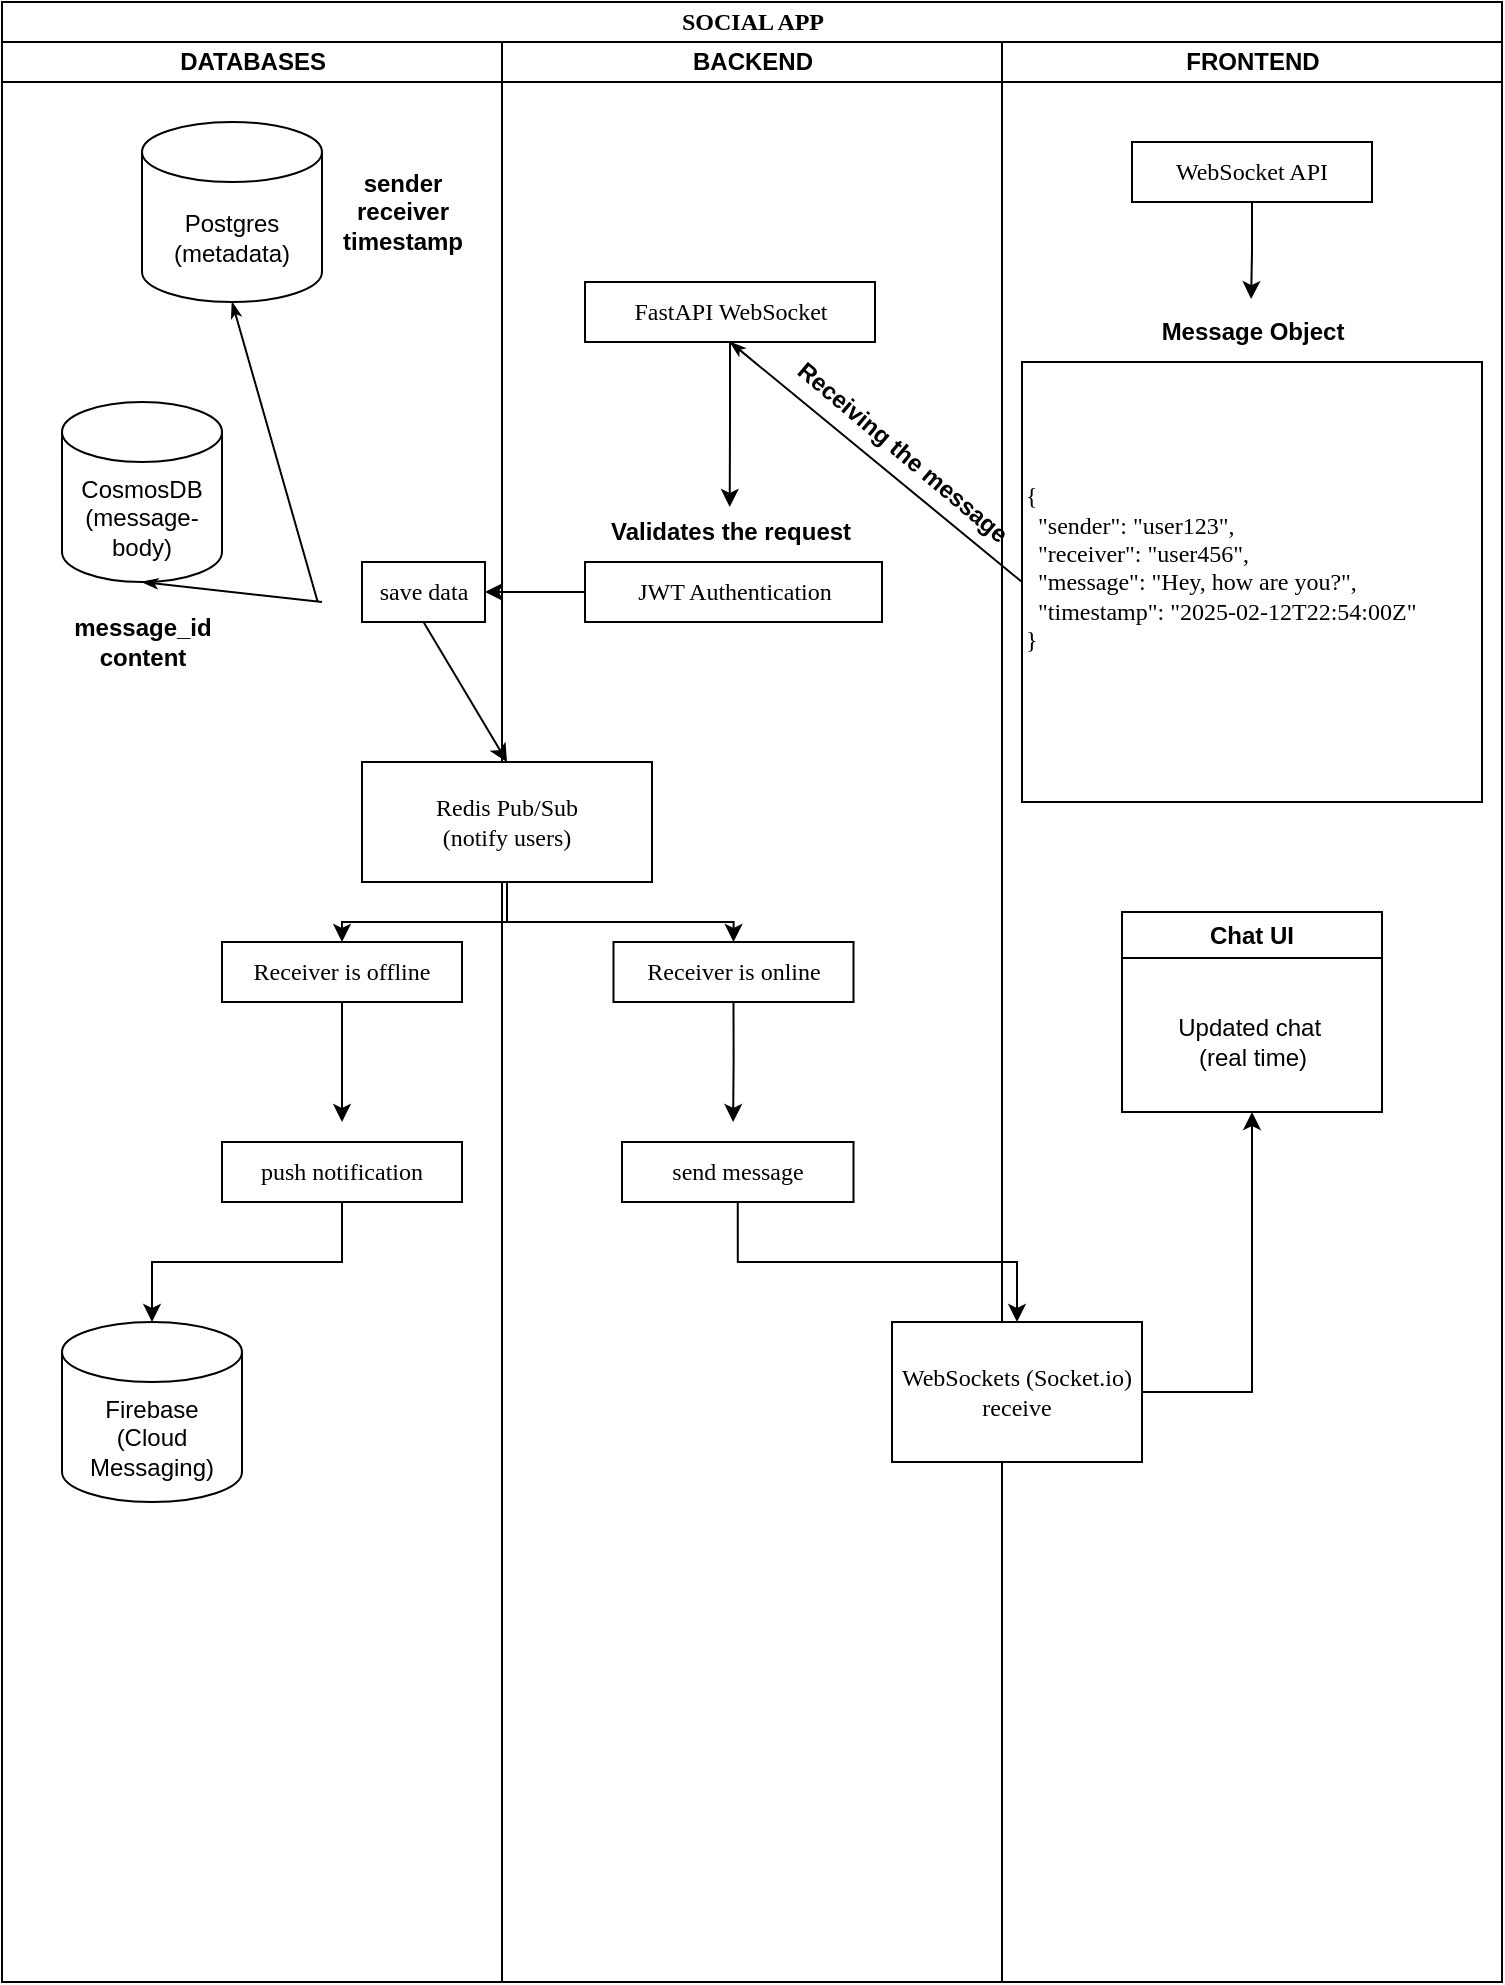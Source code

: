 <mxfile version="26.0.12">
  <diagram name="Page-1" id="0783ab3e-0a74-02c8-0abd-f7b4e66b4bec">
    <mxGraphModel dx="1985" dy="857" grid="1" gridSize="10" guides="1" tooltips="1" connect="1" arrows="1" fold="1" page="1" pageScale="1" pageWidth="850" pageHeight="1100" background="none" math="0" shadow="0">
      <root>
        <mxCell id="0" />
        <mxCell id="1" parent="0" />
        <mxCell id="1c1d494c118603dd-1" value="SOCIAL APP" style="swimlane;html=1;childLayout=stackLayout;startSize=20;rounded=0;shadow=0;comic=0;labelBackgroundColor=none;strokeWidth=1;fontFamily=Verdana;fontSize=12;align=center;" parent="1" vertex="1">
          <mxGeometry x="40" y="20" width="750" height="990" as="geometry" />
        </mxCell>
        <mxCell id="1c1d494c118603dd-2" value="DATABASES" style="swimlane;html=1;startSize=20;" parent="1c1d494c118603dd-1" vertex="1">
          <mxGeometry y="20" width="250" height="970" as="geometry" />
        </mxCell>
        <mxCell id="9cDfr85fsHuK26jGcrTP-3" value="Postgres (metadata)" style="shape=cylinder3;whiteSpace=wrap;html=1;boundedLbl=1;backgroundOutline=1;size=15;" vertex="1" parent="1c1d494c118603dd-2">
          <mxGeometry x="70" y="40" width="90" height="90" as="geometry" />
        </mxCell>
        <mxCell id="9cDfr85fsHuK26jGcrTP-5" value="CosmosDB&lt;div&gt;(message-body)&lt;/div&gt;" style="shape=cylinder3;whiteSpace=wrap;html=1;boundedLbl=1;backgroundOutline=1;size=15;" vertex="1" parent="1c1d494c118603dd-2">
          <mxGeometry x="30" y="180" width="80" height="90" as="geometry" />
        </mxCell>
        <mxCell id="9cDfr85fsHuK26jGcrTP-33" style="edgeStyle=none;rounded=0;html=1;labelBackgroundColor=none;startArrow=none;startFill=0;startSize=5;endArrow=classicThin;endFill=1;endSize=5;jettySize=auto;orthogonalLoop=1;strokeWidth=1;fontFamily=Verdana;fontSize=12;entryX=0.5;entryY=1;entryDx=0;entryDy=0;exitX=-0.025;exitY=0.653;exitDx=0;exitDy=0;exitPerimeter=0;entryPerimeter=0;" edge="1" parent="1c1d494c118603dd-2" target="9cDfr85fsHuK26jGcrTP-3">
          <mxGeometry relative="1" as="geometry">
            <mxPoint x="157.75" y="279.59" as="sourcePoint" />
            <mxPoint x="90" y="240" as="targetPoint" />
          </mxGeometry>
        </mxCell>
        <mxCell id="9cDfr85fsHuK26jGcrTP-37" value="save data" style="rounded=0;whiteSpace=wrap;html=1;shadow=0;comic=0;labelBackgroundColor=none;strokeWidth=1;fontFamily=Verdana;fontSize=12;align=center;arcSize=50;" vertex="1" parent="1c1d494c118603dd-2">
          <mxGeometry x="180" y="260" width="61.5" height="30" as="geometry" />
        </mxCell>
        <mxCell id="9cDfr85fsHuK26jGcrTP-43" value="Firebase&lt;div&gt;(Cloud Messaging)&lt;/div&gt;" style="shape=cylinder3;whiteSpace=wrap;html=1;boundedLbl=1;backgroundOutline=1;size=15;" vertex="1" parent="1c1d494c118603dd-2">
          <mxGeometry x="30" y="640" width="90" height="90" as="geometry" />
        </mxCell>
        <mxCell id="9cDfr85fsHuK26jGcrTP-45" style="edgeStyle=orthogonalEdgeStyle;rounded=0;orthogonalLoop=1;jettySize=auto;html=1;exitX=0.5;exitY=1;exitDx=0;exitDy=0;" edge="1" parent="1c1d494c118603dd-2" source="9cDfr85fsHuK26jGcrTP-44">
          <mxGeometry relative="1" as="geometry">
            <mxPoint x="170" y="540" as="targetPoint" />
          </mxGeometry>
        </mxCell>
        <mxCell id="9cDfr85fsHuK26jGcrTP-44" value="&lt;div&gt;Receiver is offline&lt;/div&gt;" style="rounded=0;whiteSpace=wrap;html=1;shadow=0;comic=0;labelBackgroundColor=none;strokeWidth=1;fontFamily=Verdana;fontSize=12;align=center;arcSize=50;" vertex="1" parent="1c1d494c118603dd-2">
          <mxGeometry x="110" y="450" width="120" height="30" as="geometry" />
        </mxCell>
        <mxCell id="9cDfr85fsHuK26jGcrTP-46" value="&lt;div&gt;push notification&lt;/div&gt;" style="rounded=0;whiteSpace=wrap;html=1;shadow=0;comic=0;labelBackgroundColor=none;strokeWidth=1;fontFamily=Verdana;fontSize=12;align=center;arcSize=50;" vertex="1" parent="1c1d494c118603dd-2">
          <mxGeometry x="110" y="550" width="120" height="30" as="geometry" />
        </mxCell>
        <mxCell id="9cDfr85fsHuK26jGcrTP-47" style="edgeStyle=orthogonalEdgeStyle;rounded=0;orthogonalLoop=1;jettySize=auto;html=1;exitX=0.5;exitY=1;exitDx=0;exitDy=0;entryX=0.5;entryY=0;entryDx=0;entryDy=0;entryPerimeter=0;" edge="1" parent="1c1d494c118603dd-2" source="9cDfr85fsHuK26jGcrTP-46" target="9cDfr85fsHuK26jGcrTP-43">
          <mxGeometry relative="1" as="geometry" />
        </mxCell>
        <mxCell id="9cDfr85fsHuK26jGcrTP-61" value="&lt;b&gt;&lt;font&gt;message_id&lt;/font&gt;&lt;/b&gt;&lt;div&gt;&lt;b&gt;&lt;font&gt;content&lt;/font&gt;&lt;/b&gt;&lt;/div&gt;" style="text;html=1;align=center;verticalAlign=middle;resizable=0;points=[];autosize=1;strokeColor=none;fillColor=none;" vertex="1" parent="1c1d494c118603dd-2">
          <mxGeometry x="25" y="280" width="90" height="40" as="geometry" />
        </mxCell>
        <mxCell id="9cDfr85fsHuK26jGcrTP-62" value="&lt;b&gt;sender&lt;/b&gt;&lt;div&gt;&lt;b&gt;receiver&lt;/b&gt;&lt;/div&gt;&lt;div&gt;&lt;b&gt;timestamp&lt;/b&gt;&lt;/div&gt;" style="text;html=1;align=center;verticalAlign=middle;resizable=0;points=[];autosize=1;strokeColor=none;fillColor=none;" vertex="1" parent="1c1d494c118603dd-2">
          <mxGeometry x="160" y="55" width="80" height="60" as="geometry" />
        </mxCell>
        <mxCell id="1c1d494c118603dd-3" value="BACKEND" style="swimlane;html=1;startSize=20;" parent="1c1d494c118603dd-1" vertex="1">
          <mxGeometry x="250" y="20" width="250" height="970" as="geometry" />
        </mxCell>
        <mxCell id="9cDfr85fsHuK26jGcrTP-2" value="FastAPI WebSocket" style="rounded=0;whiteSpace=wrap;html=1;shadow=0;comic=0;labelBackgroundColor=none;strokeWidth=1;fontFamily=Verdana;fontSize=12;align=center;arcSize=50;" vertex="1" parent="1c1d494c118603dd-3">
          <mxGeometry x="41.5" y="120" width="145" height="30" as="geometry" />
        </mxCell>
        <mxCell id="9cDfr85fsHuK26jGcrTP-18" value="&lt;b&gt;&lt;font&gt;Receiving the message&lt;/font&gt;&lt;/b&gt;" style="text;html=1;align=center;verticalAlign=middle;resizable=0;points=[];autosize=1;strokeColor=none;fillColor=none;rotation=40;" vertex="1" parent="1c1d494c118603dd-3">
          <mxGeometry x="120" y="190" width="160" height="30" as="geometry" />
        </mxCell>
        <mxCell id="9cDfr85fsHuK26jGcrTP-20" value="JWT Authentication" style="rounded=0;whiteSpace=wrap;html=1;shadow=0;comic=0;labelBackgroundColor=none;strokeWidth=1;fontFamily=Verdana;fontSize=12;align=center;arcSize=50;" vertex="1" parent="1c1d494c118603dd-3">
          <mxGeometry x="41.5" y="260" width="148.5" height="30" as="geometry" />
        </mxCell>
        <mxCell id="9cDfr85fsHuK26jGcrTP-21" value="&lt;b&gt;&lt;font&gt;Validates the request&lt;/font&gt;&lt;/b&gt;" style="text;html=1;align=center;verticalAlign=middle;resizable=0;points=[];autosize=1;strokeColor=none;fillColor=none;" vertex="1" parent="1c1d494c118603dd-3">
          <mxGeometry x="44" y="230" width="140" height="30" as="geometry" />
        </mxCell>
        <mxCell id="9cDfr85fsHuK26jGcrTP-24" style="edgeStyle=orthogonalEdgeStyle;rounded=0;orthogonalLoop=1;jettySize=auto;html=1;entryX=0.499;entryY=0.083;entryDx=0;entryDy=0;entryPerimeter=0;" edge="1" parent="1c1d494c118603dd-3" source="9cDfr85fsHuK26jGcrTP-2" target="9cDfr85fsHuK26jGcrTP-21">
          <mxGeometry relative="1" as="geometry" />
        </mxCell>
        <mxCell id="9cDfr85fsHuK26jGcrTP-60" style="edgeStyle=orthogonalEdgeStyle;rounded=0;orthogonalLoop=1;jettySize=auto;html=1;exitX=0.5;exitY=1;exitDx=0;exitDy=0;entryX=0.5;entryY=0;entryDx=0;entryDy=0;" edge="1" parent="1c1d494c118603dd-3" source="9cDfr85fsHuK26jGcrTP-31" target="9cDfr85fsHuK26jGcrTP-49">
          <mxGeometry relative="1" as="geometry">
            <Array as="points">
              <mxPoint x="2" y="440" />
              <mxPoint x="116" y="440" />
            </Array>
          </mxGeometry>
        </mxCell>
        <mxCell id="9cDfr85fsHuK26jGcrTP-31" value="Redis Pub/Sub&lt;div&gt;(notify users)&lt;/div&gt;" style="rounded=0;whiteSpace=wrap;html=1;shadow=0;comic=0;labelBackgroundColor=none;strokeWidth=1;fontFamily=Verdana;fontSize=12;align=center;arcSize=50;" vertex="1" parent="1c1d494c118603dd-3">
          <mxGeometry x="-70" y="360" width="145" height="60" as="geometry" />
        </mxCell>
        <mxCell id="9cDfr85fsHuK26jGcrTP-58" style="edgeStyle=orthogonalEdgeStyle;rounded=0;orthogonalLoop=1;jettySize=auto;html=1;exitX=0.5;exitY=1;exitDx=0;exitDy=0;" edge="1" parent="1c1d494c118603dd-3" source="9cDfr85fsHuK26jGcrTP-49">
          <mxGeometry relative="1" as="geometry">
            <mxPoint x="115.568" y="540" as="targetPoint" />
          </mxGeometry>
        </mxCell>
        <mxCell id="9cDfr85fsHuK26jGcrTP-49" value="&lt;div&gt;Receiver is online&lt;/div&gt;" style="rounded=0;whiteSpace=wrap;html=1;shadow=0;comic=0;labelBackgroundColor=none;strokeWidth=1;fontFamily=Verdana;fontSize=12;align=center;arcSize=50;" vertex="1" parent="1c1d494c118603dd-3">
          <mxGeometry x="55.75" y="450" width="120" height="30" as="geometry" />
        </mxCell>
        <mxCell id="9cDfr85fsHuK26jGcrTP-50" value="&lt;div&gt;send message&lt;/div&gt;" style="rounded=0;whiteSpace=wrap;html=1;shadow=0;comic=0;labelBackgroundColor=none;strokeWidth=1;fontFamily=Verdana;fontSize=12;align=center;arcSize=50;" vertex="1" parent="1c1d494c118603dd-3">
          <mxGeometry x="60" y="550" width="115.75" height="30" as="geometry" />
        </mxCell>
        <mxCell id="1c1d494c118603dd-4" value="FRONTEND" style="swimlane;html=1;startSize=20;" parent="1c1d494c118603dd-1" vertex="1">
          <mxGeometry x="500" y="20" width="250" height="970" as="geometry" />
        </mxCell>
        <mxCell id="9cDfr85fsHuK26jGcrTP-11" style="edgeStyle=orthogonalEdgeStyle;rounded=0;orthogonalLoop=1;jettySize=auto;html=1;entryX=0.496;entryY=-0.048;entryDx=0;entryDy=0;entryPerimeter=0;" edge="1" parent="1c1d494c118603dd-4" source="9cDfr85fsHuK26jGcrTP-1" target="9cDfr85fsHuK26jGcrTP-12">
          <mxGeometry relative="1" as="geometry">
            <mxPoint x="125" y="110" as="targetPoint" />
          </mxGeometry>
        </mxCell>
        <mxCell id="9cDfr85fsHuK26jGcrTP-1" value="WebSocket API" style="rounded=0;whiteSpace=wrap;html=1;shadow=0;comic=0;labelBackgroundColor=none;strokeWidth=1;fontFamily=Verdana;fontSize=12;align=center;arcSize=50;" vertex="1" parent="1c1d494c118603dd-4">
          <mxGeometry x="65" y="50" width="120" height="30" as="geometry" />
        </mxCell>
        <mxCell id="9cDfr85fsHuK26jGcrTP-8" value="&lt;div style=&quot;&quot;&gt;&lt;span style=&quot;background-color: transparent; color: light-dark(rgb(0, 0, 0), rgb(255, 255, 255));&quot;&gt;{&lt;/span&gt;&lt;/div&gt;&lt;div&gt;&lt;div style=&quot;&quot;&gt;&amp;nbsp; &quot;sender&quot;: &quot;user123&quot;,&lt;/div&gt;&lt;div style=&quot;&quot;&gt;&amp;nbsp; &quot;receiver&quot;: &quot;user456&quot;,&lt;/div&gt;&lt;div style=&quot;&quot;&gt;&amp;nbsp; &quot;message&quot;: &quot;Hey, how are you?&quot;,&lt;/div&gt;&lt;div style=&quot;&quot;&gt;&amp;nbsp; &quot;timestamp&quot;: &quot;2025-02-12T22:54:00Z&quot;&lt;/div&gt;&lt;div style=&quot;&quot;&gt;}&lt;/div&gt;&lt;/div&gt;&lt;div style=&quot;&quot;&gt;&lt;br&gt;&lt;/div&gt;" style="rounded=0;whiteSpace=wrap;html=1;shadow=0;comic=0;labelBackgroundColor=none;strokeWidth=1;fontFamily=Verdana;fontSize=12;align=left;arcSize=50;" vertex="1" parent="1c1d494c118603dd-4">
          <mxGeometry x="10" y="160" width="230" height="220" as="geometry" />
        </mxCell>
        <mxCell id="9cDfr85fsHuK26jGcrTP-12" value="&lt;b&gt;&lt;font&gt;Message Object&lt;/font&gt;&lt;/b&gt;" style="text;html=1;align=center;verticalAlign=middle;resizable=0;points=[];autosize=1;strokeColor=none;fillColor=none;" vertex="1" parent="1c1d494c118603dd-4">
          <mxGeometry x="70" y="130" width="110" height="30" as="geometry" />
        </mxCell>
        <mxCell id="9cDfr85fsHuK26jGcrTP-59" style="edgeStyle=orthogonalEdgeStyle;rounded=0;orthogonalLoop=1;jettySize=auto;html=1;exitX=1;exitY=0.5;exitDx=0;exitDy=0;entryX=0.5;entryY=1;entryDx=0;entryDy=0;" edge="1" parent="1c1d494c118603dd-4" source="9cDfr85fsHuK26jGcrTP-52" target="9cDfr85fsHuK26jGcrTP-54">
          <mxGeometry relative="1" as="geometry" />
        </mxCell>
        <mxCell id="9cDfr85fsHuK26jGcrTP-52" value="&lt;div&gt;WebSockets (Socket.io)&lt;/div&gt;&lt;div&gt;receive&lt;/div&gt;" style="rounded=0;whiteSpace=wrap;html=1;shadow=0;comic=0;labelBackgroundColor=none;strokeWidth=1;fontFamily=Verdana;fontSize=12;align=center;arcSize=50;" vertex="1" parent="1c1d494c118603dd-4">
          <mxGeometry x="-55" y="640" width="125" height="70" as="geometry" />
        </mxCell>
        <mxCell id="9cDfr85fsHuK26jGcrTP-54" value="Chat UI" style="swimlane;whiteSpace=wrap;html=1;" vertex="1" parent="1c1d494c118603dd-4">
          <mxGeometry x="60" y="435" width="130" height="100" as="geometry" />
        </mxCell>
        <mxCell id="9cDfr85fsHuK26jGcrTP-56" value="Updated chat&amp;nbsp;&lt;div&gt;(real time)&lt;/div&gt;" style="text;html=1;align=center;verticalAlign=middle;resizable=0;points=[];autosize=1;strokeColor=none;fillColor=none;" vertex="1" parent="9cDfr85fsHuK26jGcrTP-54">
          <mxGeometry x="15" y="45" width="100" height="40" as="geometry" />
        </mxCell>
        <mxCell id="1c1d494c118603dd-40" style="edgeStyle=none;rounded=0;html=1;labelBackgroundColor=none;startArrow=none;startFill=0;startSize=5;endArrow=classicThin;endFill=1;endSize=5;jettySize=auto;orthogonalLoop=1;strokeWidth=1;fontFamily=Verdana;fontSize=12;entryX=0.5;entryY=1;entryDx=0;entryDy=0;exitX=0;exitY=0.5;exitDx=0;exitDy=0;" parent="1c1d494c118603dd-1" source="9cDfr85fsHuK26jGcrTP-8" target="9cDfr85fsHuK26jGcrTP-2" edge="1">
          <mxGeometry relative="1" as="geometry">
            <mxPoint x="364" y="470" as="sourcePoint" />
            <mxPoint x="465" y="395" as="targetPoint" />
          </mxGeometry>
        </mxCell>
        <mxCell id="9cDfr85fsHuK26jGcrTP-25" style="edgeStyle=orthogonalEdgeStyle;rounded=0;orthogonalLoop=1;jettySize=auto;html=1;exitX=0;exitY=0.5;exitDx=0;exitDy=0;entryX=1;entryY=0.5;entryDx=0;entryDy=0;" edge="1" parent="1c1d494c118603dd-1" source="9cDfr85fsHuK26jGcrTP-20" target="9cDfr85fsHuK26jGcrTP-37">
          <mxGeometry relative="1" as="geometry">
            <mxPoint x="280" y="295" as="targetPoint" />
          </mxGeometry>
        </mxCell>
        <mxCell id="9cDfr85fsHuK26jGcrTP-42" value="" style="edgeStyle=none;orthogonalLoop=1;jettySize=auto;html=1;rounded=0;exitX=0.5;exitY=1;exitDx=0;exitDy=0;entryX=0.5;entryY=0;entryDx=0;entryDy=0;" edge="1" parent="1c1d494c118603dd-1" source="9cDfr85fsHuK26jGcrTP-37" target="9cDfr85fsHuK26jGcrTP-31">
          <mxGeometry width="100" relative="1" as="geometry">
            <mxPoint x="340" y="520" as="sourcePoint" />
            <mxPoint x="440" y="520" as="targetPoint" />
            <Array as="points" />
          </mxGeometry>
        </mxCell>
        <mxCell id="9cDfr85fsHuK26jGcrTP-48" style="edgeStyle=orthogonalEdgeStyle;rounded=0;orthogonalLoop=1;jettySize=auto;html=1;exitX=0.5;exitY=1;exitDx=0;exitDy=0;entryX=0.5;entryY=0;entryDx=0;entryDy=0;" edge="1" parent="1c1d494c118603dd-1" source="9cDfr85fsHuK26jGcrTP-31" target="9cDfr85fsHuK26jGcrTP-44">
          <mxGeometry relative="1" as="geometry" />
        </mxCell>
        <mxCell id="9cDfr85fsHuK26jGcrTP-53" style="edgeStyle=orthogonalEdgeStyle;rounded=0;orthogonalLoop=1;jettySize=auto;html=1;exitX=0.5;exitY=1;exitDx=0;exitDy=0;entryX=0.5;entryY=0;entryDx=0;entryDy=0;" edge="1" parent="1c1d494c118603dd-1" source="9cDfr85fsHuK26jGcrTP-50" target="9cDfr85fsHuK26jGcrTP-52">
          <mxGeometry relative="1" as="geometry" />
        </mxCell>
        <mxCell id="9cDfr85fsHuK26jGcrTP-34" style="edgeStyle=none;rounded=0;html=1;labelBackgroundColor=none;startArrow=none;startFill=0;startSize=5;endArrow=classicThin;endFill=1;endSize=5;jettySize=auto;orthogonalLoop=1;strokeWidth=1;fontFamily=Verdana;fontSize=12;entryX=0.5;entryY=1;entryDx=0;entryDy=0;entryPerimeter=0;" edge="1" parent="1" target="9cDfr85fsHuK26jGcrTP-5">
          <mxGeometry relative="1" as="geometry">
            <mxPoint x="200" y="320" as="sourcePoint" />
            <mxPoint x="140" y="290" as="targetPoint" />
          </mxGeometry>
        </mxCell>
      </root>
    </mxGraphModel>
  </diagram>
</mxfile>

